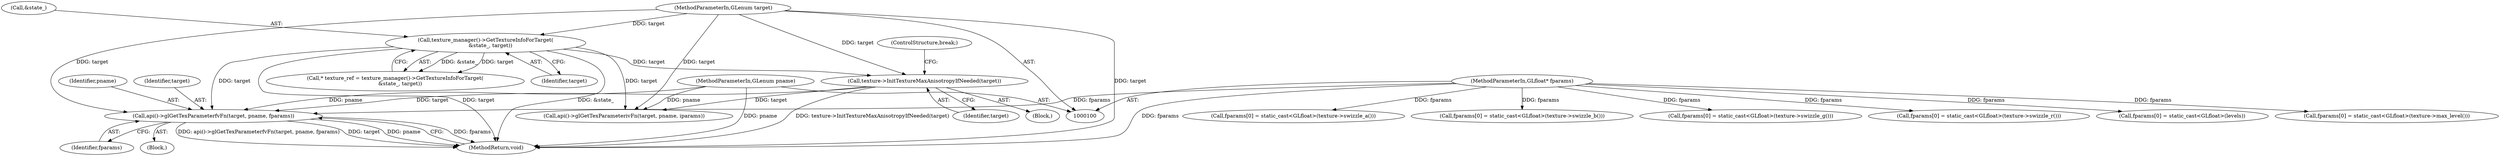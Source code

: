 digraph "0_Chrome_385508dc888ef15d272cdd2705b17996abc519d6@pointer" {
"1000298" [label="(Call,api()->glGetTexParameterfvFn(target, pname, fparams))"];
"1000136" [label="(Call,texture->InitTextureMaxAnisotropyIfNeeded(target))"];
"1000110" [label="(Call,texture_manager()->GetTextureInfoForTarget(\n      &state_, target))"];
"1000101" [label="(MethodParameterIn,GLenum target)"];
"1000102" [label="(MethodParameterIn,GLenum pname)"];
"1000103" [label="(MethodParameterIn,GLfloat* fparams)"];
"1000259" [label="(Call,fparams[0] = static_cast<GLfloat>(texture->swizzle_b()))"];
"1000101" [label="(MethodParameterIn,GLenum target)"];
"1000138" [label="(ControlStructure,break;)"];
"1000110" [label="(Call,texture_manager()->GetTextureInfoForTarget(\n      &state_, target))"];
"1000103" [label="(MethodParameterIn,GLfloat* fparams)"];
"1000108" [label="(Call,* texture_ref = texture_manager()->GetTextureInfoForTarget(\n      &state_, target))"];
"1000136" [label="(Call,texture->InitTextureMaxAnisotropyIfNeeded(target))"];
"1000300" [label="(Identifier,pname)"];
"1000135" [label="(Block,)"];
"1000301" [label="(Identifier,fparams)"];
"1000308" [label="(MethodReturn,void)"];
"1000113" [label="(Identifier,target)"];
"1000111" [label="(Call,&state_)"];
"1000240" [label="(Call,fparams[0] = static_cast<GLfloat>(texture->swizzle_g()))"];
"1000297" [label="(Block,)"];
"1000221" [label="(Call,fparams[0] = static_cast<GLfloat>(texture->swizzle_r()))"];
"1000298" [label="(Call,api()->glGetTexParameterfvFn(target, pname, fparams))"];
"1000152" [label="(Call,fparams[0] = static_cast<GLfloat>(levels))"];
"1000102" [label="(MethodParameterIn,GLenum pname)"];
"1000304" [label="(Call,api()->glGetTexParameterivFn(target, pname, iparams))"];
"1000201" [label="(Call,fparams[0] = static_cast<GLfloat>(texture->max_level()))"];
"1000137" [label="(Identifier,target)"];
"1000278" [label="(Call,fparams[0] = static_cast<GLfloat>(texture->swizzle_a()))"];
"1000299" [label="(Identifier,target)"];
"1000298" -> "1000297"  [label="AST: "];
"1000298" -> "1000301"  [label="CFG: "];
"1000299" -> "1000298"  [label="AST: "];
"1000300" -> "1000298"  [label="AST: "];
"1000301" -> "1000298"  [label="AST: "];
"1000308" -> "1000298"  [label="CFG: "];
"1000298" -> "1000308"  [label="DDG: fparams"];
"1000298" -> "1000308"  [label="DDG: api()->glGetTexParameterfvFn(target, pname, fparams)"];
"1000298" -> "1000308"  [label="DDG: target"];
"1000298" -> "1000308"  [label="DDG: pname"];
"1000136" -> "1000298"  [label="DDG: target"];
"1000110" -> "1000298"  [label="DDG: target"];
"1000101" -> "1000298"  [label="DDG: target"];
"1000102" -> "1000298"  [label="DDG: pname"];
"1000103" -> "1000298"  [label="DDG: fparams"];
"1000136" -> "1000135"  [label="AST: "];
"1000136" -> "1000137"  [label="CFG: "];
"1000137" -> "1000136"  [label="AST: "];
"1000138" -> "1000136"  [label="CFG: "];
"1000136" -> "1000308"  [label="DDG: texture->InitTextureMaxAnisotropyIfNeeded(target)"];
"1000110" -> "1000136"  [label="DDG: target"];
"1000101" -> "1000136"  [label="DDG: target"];
"1000136" -> "1000304"  [label="DDG: target"];
"1000110" -> "1000108"  [label="AST: "];
"1000110" -> "1000113"  [label="CFG: "];
"1000111" -> "1000110"  [label="AST: "];
"1000113" -> "1000110"  [label="AST: "];
"1000108" -> "1000110"  [label="CFG: "];
"1000110" -> "1000308"  [label="DDG: target"];
"1000110" -> "1000308"  [label="DDG: &state_"];
"1000110" -> "1000108"  [label="DDG: &state_"];
"1000110" -> "1000108"  [label="DDG: target"];
"1000101" -> "1000110"  [label="DDG: target"];
"1000110" -> "1000304"  [label="DDG: target"];
"1000101" -> "1000100"  [label="AST: "];
"1000101" -> "1000308"  [label="DDG: target"];
"1000101" -> "1000304"  [label="DDG: target"];
"1000102" -> "1000100"  [label="AST: "];
"1000102" -> "1000308"  [label="DDG: pname"];
"1000102" -> "1000304"  [label="DDG: pname"];
"1000103" -> "1000100"  [label="AST: "];
"1000103" -> "1000308"  [label="DDG: fparams"];
"1000103" -> "1000152"  [label="DDG: fparams"];
"1000103" -> "1000201"  [label="DDG: fparams"];
"1000103" -> "1000221"  [label="DDG: fparams"];
"1000103" -> "1000240"  [label="DDG: fparams"];
"1000103" -> "1000259"  [label="DDG: fparams"];
"1000103" -> "1000278"  [label="DDG: fparams"];
}
